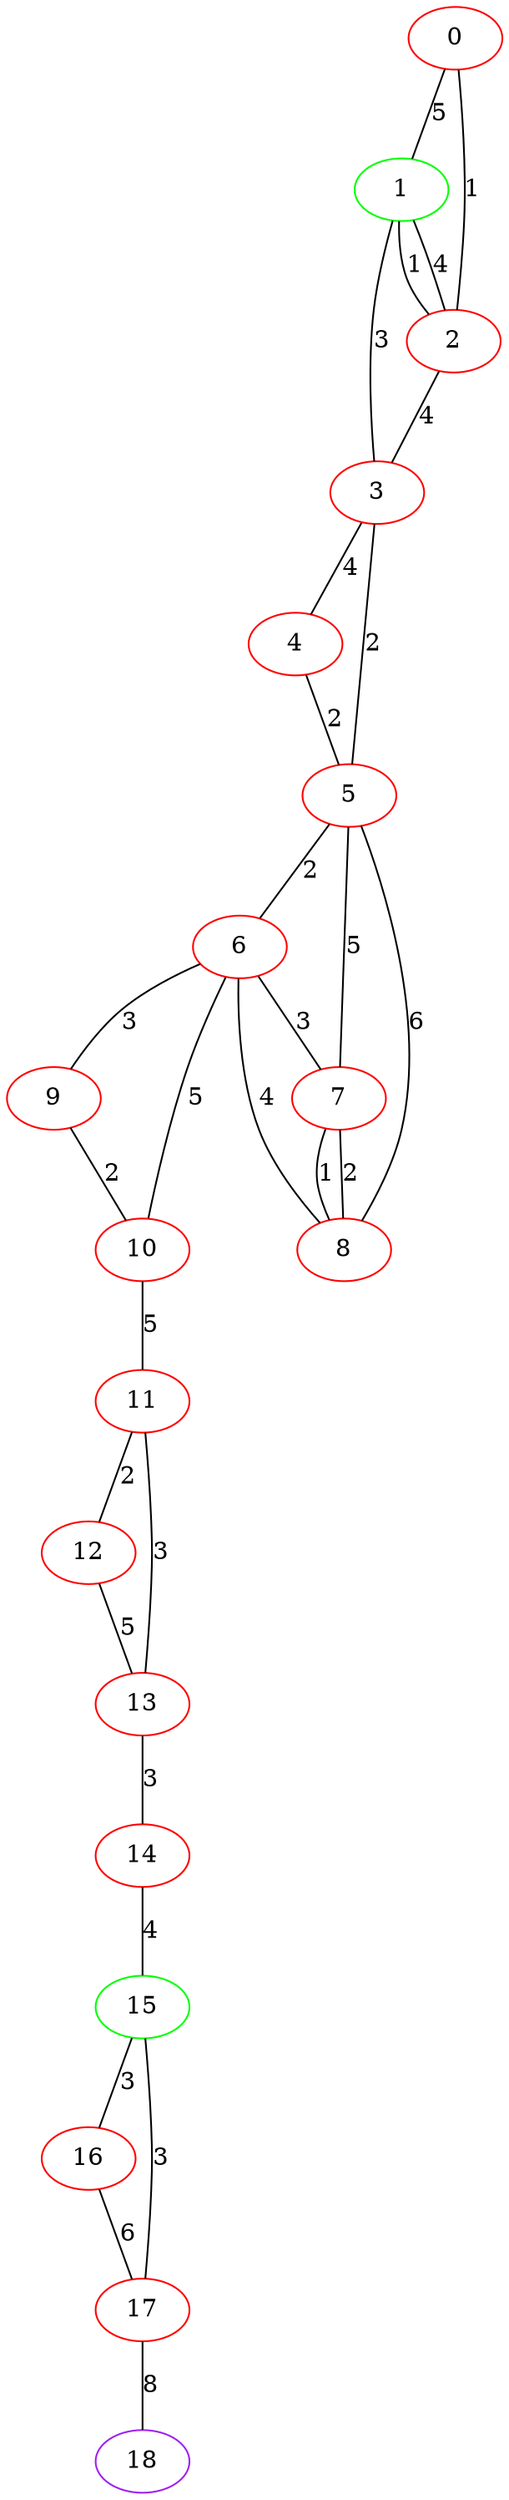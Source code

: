 graph "" {
0 [color=red, weight=1];
1 [color=green, weight=2];
2 [color=red, weight=1];
3 [color=red, weight=1];
4 [color=red, weight=1];
5 [color=red, weight=1];
6 [color=red, weight=1];
7 [color=red, weight=1];
8 [color=red, weight=1];
9 [color=red, weight=1];
10 [color=red, weight=1];
11 [color=red, weight=1];
12 [color=red, weight=1];
13 [color=red, weight=1];
14 [color=red, weight=1];
15 [color=green, weight=2];
16 [color=red, weight=1];
17 [color=red, weight=1];
18 [color=purple, weight=4];
0 -- 1  [key=0, label=5];
0 -- 2  [key=0, label=1];
1 -- 2  [key=0, label=4];
1 -- 2  [key=1, label=1];
1 -- 3  [key=0, label=3];
2 -- 3  [key=0, label=4];
3 -- 4  [key=0, label=4];
3 -- 5  [key=0, label=2];
4 -- 5  [key=0, label=2];
5 -- 8  [key=0, label=6];
5 -- 6  [key=0, label=2];
5 -- 7  [key=0, label=5];
6 -- 8  [key=0, label=4];
6 -- 9  [key=0, label=3];
6 -- 10  [key=0, label=5];
6 -- 7  [key=0, label=3];
7 -- 8  [key=0, label=1];
7 -- 8  [key=1, label=2];
9 -- 10  [key=0, label=2];
10 -- 11  [key=0, label=5];
11 -- 12  [key=0, label=2];
11 -- 13  [key=0, label=3];
12 -- 13  [key=0, label=5];
13 -- 14  [key=0, label=3];
14 -- 15  [key=0, label=4];
15 -- 16  [key=0, label=3];
15 -- 17  [key=0, label=3];
16 -- 17  [key=0, label=6];
17 -- 18  [key=0, label=8];
}
